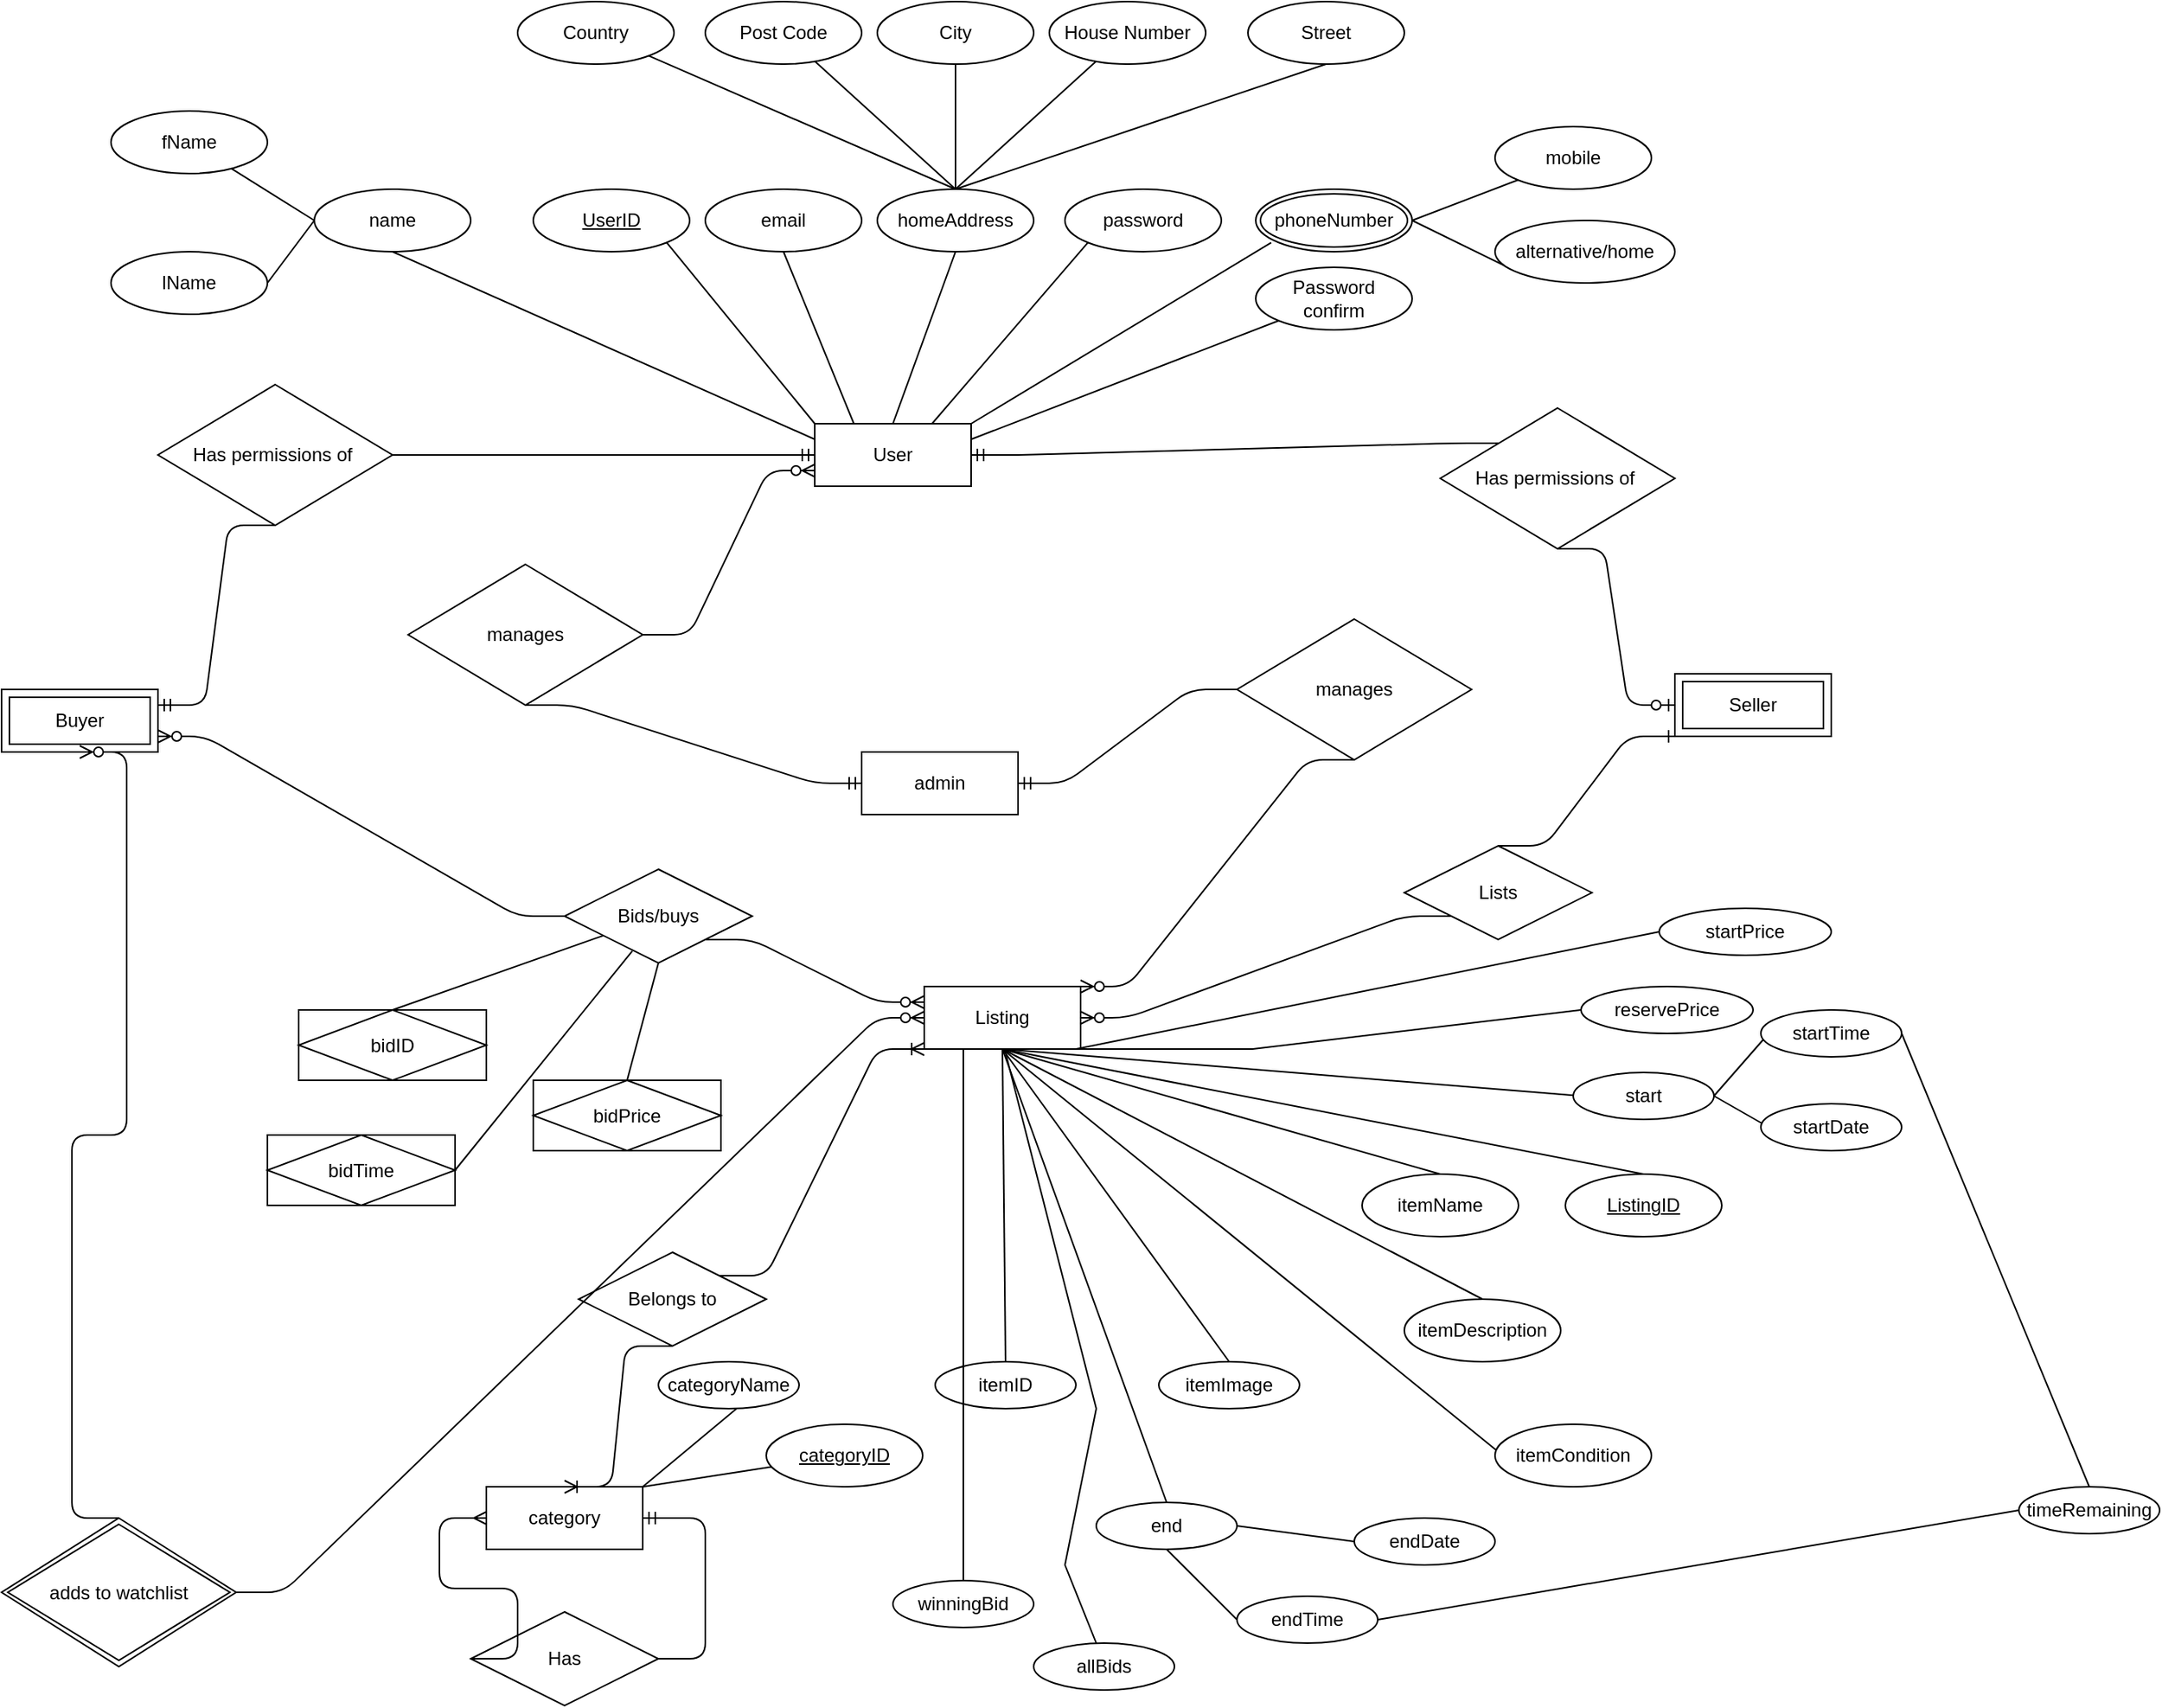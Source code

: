 <mxfile version="13.8.2" type="github">
  <diagram id="PBJe3xCFQkrLJ3TgRgL_" name="Page-1">
    <mxGraphModel dx="1885" dy="1298" grid="1" gridSize="10" guides="1" tooltips="1" connect="1" arrows="1" fold="1" page="1" pageScale="1" pageWidth="1654" pageHeight="1169" math="0" shadow="0">
      <root>
        <mxCell id="0" />
        <mxCell id="1" parent="0" />
        <mxCell id="jdo_Bs8H3Nefda1nTduL-1" value="User" style="whiteSpace=wrap;html=1;align=center;" parent="1" vertex="1">
          <mxGeometry x="750" y="300" width="100" height="40" as="geometry" />
        </mxCell>
        <mxCell id="jdo_Bs8H3Nefda1nTduL-9" value="Seller" style="shape=ext;margin=3;double=1;whiteSpace=wrap;html=1;align=center;" parent="1" vertex="1">
          <mxGeometry x="1300" y="460" width="100" height="40" as="geometry" />
        </mxCell>
        <mxCell id="jdo_Bs8H3Nefda1nTduL-10" value="Buyer" style="shape=ext;margin=3;double=1;whiteSpace=wrap;html=1;align=center;" parent="1" vertex="1">
          <mxGeometry x="230" y="470" width="100" height="40" as="geometry" />
        </mxCell>
        <mxCell id="jdo_Bs8H3Nefda1nTduL-14" value="" style="edgeStyle=entityRelationEdgeStyle;fontSize=12;html=1;endArrow=ERzeroToOne;endFill=1;rounded=1;exitX=0.5;exitY=1;exitDx=0;exitDy=0;entryX=0;entryY=0.5;entryDx=0;entryDy=0;" parent="1" source="mfhCSQvNzGBigoYCUfAT-83" target="jdo_Bs8H3Nefda1nTduL-9" edge="1">
          <mxGeometry width="100" height="100" relative="1" as="geometry">
            <mxPoint x="1215" y="400" as="sourcePoint" />
            <mxPoint x="970" y="500" as="targetPoint" />
          </mxGeometry>
        </mxCell>
        <mxCell id="jdo_Bs8H3Nefda1nTduL-17" value="" style="edgeStyle=entityRelationEdgeStyle;fontSize=12;html=1;endArrow=ERmandOne;entryX=0;entryY=0.5;entryDx=0;entryDy=0;exitX=1;exitY=0.5;exitDx=0;exitDy=0;" parent="1" source="mfhCSQvNzGBigoYCUfAT-85" target="jdo_Bs8H3Nefda1nTduL-1" edge="1">
          <mxGeometry width="100" height="100" relative="1" as="geometry">
            <mxPoint x="470.0" y="320" as="sourcePoint" />
            <mxPoint x="630" y="200" as="targetPoint" />
          </mxGeometry>
        </mxCell>
        <mxCell id="jdo_Bs8H3Nefda1nTduL-18" value="" style="edgeStyle=entityRelationEdgeStyle;fontSize=12;html=1;endArrow=ERmandOne;entryX=1;entryY=0.25;entryDx=0;entryDy=0;exitX=0.5;exitY=1;exitDx=0;exitDy=0;" parent="1" source="mfhCSQvNzGBigoYCUfAT-85" target="jdo_Bs8H3Nefda1nTduL-10" edge="1">
          <mxGeometry width="100" height="100" relative="1" as="geometry">
            <mxPoint x="410" y="350" as="sourcePoint" />
            <mxPoint x="380" y="350" as="targetPoint" />
          </mxGeometry>
        </mxCell>
        <mxCell id="jdo_Bs8H3Nefda1nTduL-20" value="Lists" style="shape=rhombus;perimeter=rhombusPerimeter;whiteSpace=wrap;html=1;align=center;" parent="1" vertex="1">
          <mxGeometry x="1127" y="570" width="120" height="60" as="geometry" />
        </mxCell>
        <mxCell id="jdo_Bs8H3Nefda1nTduL-21" value="Listing" style="whiteSpace=wrap;html=1;align=center;" parent="1" vertex="1">
          <mxGeometry x="820" y="660" width="100" height="40" as="geometry" />
        </mxCell>
        <mxCell id="jdo_Bs8H3Nefda1nTduL-22" value="" style="edgeStyle=entityRelationEdgeStyle;fontSize=12;html=1;endArrow=ERzeroToMany;endFill=1;entryX=1;entryY=0.5;entryDx=0;entryDy=0;exitX=0;exitY=1;exitDx=0;exitDy=0;" parent="1" source="jdo_Bs8H3Nefda1nTduL-20" target="jdo_Bs8H3Nefda1nTduL-21" edge="1">
          <mxGeometry width="100" height="100" relative="1" as="geometry">
            <mxPoint x="1190" y="620" as="sourcePoint" />
            <mxPoint x="1330" y="650" as="targetPoint" />
          </mxGeometry>
        </mxCell>
        <mxCell id="jdo_Bs8H3Nefda1nTduL-25" value="" style="edgeStyle=entityRelationEdgeStyle;fontSize=12;html=1;endArrow=ERmandOne;entryX=1;entryY=0.5;entryDx=0;entryDy=0;exitX=0;exitY=0;exitDx=0;exitDy=0;" parent="1" source="mfhCSQvNzGBigoYCUfAT-83" target="jdo_Bs8H3Nefda1nTduL-1" edge="1">
          <mxGeometry width="100" height="100" relative="1" as="geometry">
            <mxPoint x="1180" y="340" as="sourcePoint" />
            <mxPoint x="1030" y="120" as="targetPoint" />
          </mxGeometry>
        </mxCell>
        <mxCell id="jdo_Bs8H3Nefda1nTduL-26" value="ListingID" style="ellipse;whiteSpace=wrap;html=1;align=center;fontStyle=4;" parent="1" vertex="1">
          <mxGeometry x="1230" y="780" width="100" height="40" as="geometry" />
        </mxCell>
        <mxCell id="jdo_Bs8H3Nefda1nTduL-27" value="" style="endArrow=none;html=1;rounded=0;entryX=0.5;entryY=0;entryDx=0;entryDy=0;exitX=0.5;exitY=1;exitDx=0;exitDy=0;" parent="1" source="jdo_Bs8H3Nefda1nTduL-21" target="jdo_Bs8H3Nefda1nTduL-26" edge="1">
          <mxGeometry relative="1" as="geometry">
            <mxPoint x="1270" y="460" as="sourcePoint" />
            <mxPoint x="1430" y="460" as="targetPoint" />
          </mxGeometry>
        </mxCell>
        <mxCell id="jdo_Bs8H3Nefda1nTduL-28" value="" style="edgeStyle=entityRelationEdgeStyle;fontSize=12;html=1;endArrow=ERone;endFill=1;entryX=0;entryY=1;entryDx=0;entryDy=0;exitX=0.5;exitY=0;exitDx=0;exitDy=0;" parent="1" source="jdo_Bs8H3Nefda1nTduL-20" target="jdo_Bs8H3Nefda1nTduL-9" edge="1">
          <mxGeometry width="100" height="100" relative="1" as="geometry">
            <mxPoint x="980" y="760" as="sourcePoint" />
            <mxPoint x="1080" y="660" as="targetPoint" />
          </mxGeometry>
        </mxCell>
        <mxCell id="jdo_Bs8H3Nefda1nTduL-29" value="itemName" style="ellipse;whiteSpace=wrap;html=1;align=center;" parent="1" vertex="1">
          <mxGeometry x="1100" y="780" width="100" height="40" as="geometry" />
        </mxCell>
        <mxCell id="jdo_Bs8H3Nefda1nTduL-30" value="" style="endArrow=none;html=1;rounded=0;entryX=0.5;entryY=1;entryDx=0;entryDy=0;exitX=0.5;exitY=0;exitDx=0;exitDy=0;" parent="1" source="jdo_Bs8H3Nefda1nTduL-29" target="jdo_Bs8H3Nefda1nTduL-21" edge="1">
          <mxGeometry relative="1" as="geometry">
            <mxPoint x="850" y="770" as="sourcePoint" />
            <mxPoint x="1010" y="770" as="targetPoint" />
          </mxGeometry>
        </mxCell>
        <mxCell id="jdo_Bs8H3Nefda1nTduL-31" value="itemDescription" style="ellipse;whiteSpace=wrap;html=1;align=center;" parent="1" vertex="1">
          <mxGeometry x="1127" y="860" width="100" height="40" as="geometry" />
        </mxCell>
        <mxCell id="jdo_Bs8H3Nefda1nTduL-34" value="" style="endArrow=none;html=1;rounded=0;entryX=0.5;entryY=1;entryDx=0;entryDy=0;exitX=0.5;exitY=0;exitDx=0;exitDy=0;" parent="1" source="jdo_Bs8H3Nefda1nTduL-31" target="jdo_Bs8H3Nefda1nTduL-21" edge="1">
          <mxGeometry relative="1" as="geometry">
            <mxPoint x="1040" y="810" as="sourcePoint" />
            <mxPoint x="1030" y="750" as="targetPoint" />
          </mxGeometry>
        </mxCell>
        <mxCell id="jdo_Bs8H3Nefda1nTduL-35" value="Bids/buys" style="shape=rhombus;perimeter=rhombusPerimeter;whiteSpace=wrap;html=1;align=center;" parent="1" vertex="1">
          <mxGeometry x="590" y="585" width="120" height="60" as="geometry" />
        </mxCell>
        <mxCell id="jdo_Bs8H3Nefda1nTduL-37" value="" style="edgeStyle=entityRelationEdgeStyle;fontSize=12;html=1;endArrow=ERzeroToMany;endFill=1;entryX=0;entryY=0.25;entryDx=0;entryDy=0;exitX=1;exitY=1;exitDx=0;exitDy=0;" parent="1" source="jdo_Bs8H3Nefda1nTduL-35" target="jdo_Bs8H3Nefda1nTduL-21" edge="1">
          <mxGeometry width="100" height="100" relative="1" as="geometry">
            <mxPoint x="680" y="810" as="sourcePoint" />
            <mxPoint x="780" y="710" as="targetPoint" />
          </mxGeometry>
        </mxCell>
        <mxCell id="jdo_Bs8H3Nefda1nTduL-38" value="" style="edgeStyle=entityRelationEdgeStyle;fontSize=12;html=1;endArrow=ERzeroToMany;endFill=1;exitX=0;exitY=0.5;exitDx=0;exitDy=0;entryX=1;entryY=0.75;entryDx=0;entryDy=0;" parent="1" source="jdo_Bs8H3Nefda1nTduL-35" target="jdo_Bs8H3Nefda1nTduL-10" edge="1">
          <mxGeometry width="100" height="100" relative="1" as="geometry">
            <mxPoint x="690" y="640" as="sourcePoint" />
            <mxPoint x="510" y="510" as="targetPoint" />
          </mxGeometry>
        </mxCell>
        <mxCell id="jdo_Bs8H3Nefda1nTduL-40" value="" style="endArrow=none;html=1;rounded=0;entryX=0.5;entryY=0;entryDx=0;entryDy=0;exitX=0.5;exitY=1;exitDx=0;exitDy=0;" parent="1" source="jdo_Bs8H3Nefda1nTduL-35" target="mfhCSQvNzGBigoYCUfAT-106" edge="1">
          <mxGeometry relative="1" as="geometry">
            <mxPoint x="670" y="600" as="sourcePoint" />
            <mxPoint x="630.0" y="720" as="targetPoint" />
          </mxGeometry>
        </mxCell>
        <mxCell id="jdo_Bs8H3Nefda1nTduL-42" value="" style="endArrow=none;html=1;rounded=0;exitX=0.5;exitY=0;exitDx=0;exitDy=0;" parent="1" source="mfhCSQvNzGBigoYCUfAT-104" target="jdo_Bs8H3Nefda1nTduL-35" edge="1">
          <mxGeometry relative="1" as="geometry">
            <mxPoint x="490.0" y="675" as="sourcePoint" />
            <mxPoint x="910" y="610" as="targetPoint" />
          </mxGeometry>
        </mxCell>
        <mxCell id="jdo_Bs8H3Nefda1nTduL-43" value="end" style="ellipse;whiteSpace=wrap;html=1;align=center;" parent="1" vertex="1">
          <mxGeometry x="930" y="990" width="90" height="30" as="geometry" />
        </mxCell>
        <mxCell id="jdo_Bs8H3Nefda1nTduL-44" value="" style="endArrow=none;html=1;rounded=0;entryX=0.5;entryY=1;entryDx=0;entryDy=0;exitX=0.5;exitY=0;exitDx=0;exitDy=0;" parent="1" source="jdo_Bs8H3Nefda1nTduL-43" target="jdo_Bs8H3Nefda1nTduL-21" edge="1">
          <mxGeometry relative="1" as="geometry">
            <mxPoint x="955.355" y="815.858" as="sourcePoint" />
            <mxPoint x="880" y="710" as="targetPoint" />
          </mxGeometry>
        </mxCell>
        <mxCell id="jdo_Bs8H3Nefda1nTduL-45" value="Belongs to" style="shape=rhombus;perimeter=rhombusPerimeter;whiteSpace=wrap;html=1;align=center;" parent="1" vertex="1">
          <mxGeometry x="599" y="830" width="120" height="60" as="geometry" />
        </mxCell>
        <mxCell id="jdo_Bs8H3Nefda1nTduL-46" value="category" style="whiteSpace=wrap;html=1;align=center;" parent="1" vertex="1">
          <mxGeometry x="540" y="980" width="100" height="40" as="geometry" />
        </mxCell>
        <mxCell id="jdo_Bs8H3Nefda1nTduL-50" value="" style="edgeStyle=entityRelationEdgeStyle;fontSize=12;html=1;endArrow=ERoneToMany;exitX=0.5;exitY=1;exitDx=0;exitDy=0;entryX=0.5;entryY=0;entryDx=0;entryDy=0;" parent="1" source="jdo_Bs8H3Nefda1nTduL-45" target="jdo_Bs8H3Nefda1nTduL-46" edge="1">
          <mxGeometry width="100" height="100" relative="1" as="geometry">
            <mxPoint x="767" y="870" as="sourcePoint" />
            <mxPoint x="940" y="690" as="targetPoint" />
          </mxGeometry>
        </mxCell>
        <mxCell id="mfhCSQvNzGBigoYCUfAT-18" style="edgeStyle=none;rounded=0;orthogonalLoop=1;jettySize=auto;html=1;exitX=1;exitY=1;exitDx=0;exitDy=0;entryX=0;entryY=0;entryDx=0;entryDy=0;endArrow=none;endFill=0;" parent="1" source="mfhCSQvNzGBigoYCUfAT-3" target="jdo_Bs8H3Nefda1nTduL-1" edge="1">
          <mxGeometry relative="1" as="geometry" />
        </mxCell>
        <mxCell id="mfhCSQvNzGBigoYCUfAT-3" value="&lt;u&gt;UserID&lt;/u&gt;" style="ellipse;whiteSpace=wrap;html=1;align=center;" parent="1" vertex="1">
          <mxGeometry x="570" y="150" width="100" height="40" as="geometry" />
        </mxCell>
        <mxCell id="mfhCSQvNzGBigoYCUfAT-17" style="edgeStyle=none;rounded=0;orthogonalLoop=1;jettySize=auto;html=1;exitX=0.5;exitY=1;exitDx=0;exitDy=0;entryX=0.25;entryY=0;entryDx=0;entryDy=0;endArrow=none;endFill=0;" parent="1" source="mfhCSQvNzGBigoYCUfAT-7" target="jdo_Bs8H3Nefda1nTduL-1" edge="1">
          <mxGeometry relative="1" as="geometry" />
        </mxCell>
        <mxCell id="mfhCSQvNzGBigoYCUfAT-7" value="email" style="ellipse;whiteSpace=wrap;html=1;align=center;" parent="1" vertex="1">
          <mxGeometry x="680" y="150" width="100" height="40" as="geometry" />
        </mxCell>
        <mxCell id="mfhCSQvNzGBigoYCUfAT-16" style="edgeStyle=none;rounded=0;orthogonalLoop=1;jettySize=auto;html=1;exitX=0.5;exitY=1;exitDx=0;exitDy=0;entryX=0.5;entryY=0;entryDx=0;entryDy=0;endArrow=none;endFill=0;" parent="1" target="jdo_Bs8H3Nefda1nTduL-1" edge="1">
          <mxGeometry relative="1" as="geometry">
            <mxPoint x="840.0" y="190" as="sourcePoint" />
          </mxGeometry>
        </mxCell>
        <mxCell id="mfhCSQvNzGBigoYCUfAT-19" style="edgeStyle=none;rounded=0;orthogonalLoop=1;jettySize=auto;html=1;exitX=0;exitY=1;exitDx=0;exitDy=0;entryX=0.75;entryY=0;entryDx=0;entryDy=0;endArrow=none;endFill=0;" parent="1" source="mfhCSQvNzGBigoYCUfAT-13" target="jdo_Bs8H3Nefda1nTduL-1" edge="1">
          <mxGeometry relative="1" as="geometry" />
        </mxCell>
        <mxCell id="mfhCSQvNzGBigoYCUfAT-13" value="password" style="ellipse;whiteSpace=wrap;html=1;align=center;" parent="1" vertex="1">
          <mxGeometry x="910" y="150" width="100" height="40" as="geometry" />
        </mxCell>
        <mxCell id="mfhCSQvNzGBigoYCUfAT-20" style="edgeStyle=none;rounded=0;orthogonalLoop=1;jettySize=auto;html=1;exitX=0;exitY=1;exitDx=0;exitDy=0;entryX=1;entryY=0;entryDx=0;entryDy=0;endArrow=none;endFill=0;" parent="1" target="jdo_Bs8H3Nefda1nTduL-1" edge="1">
          <mxGeometry relative="1" as="geometry">
            <mxPoint x="835" y="310" as="targetPoint" />
            <mxPoint x="1041.854" y="184.226" as="sourcePoint" />
          </mxGeometry>
        </mxCell>
        <mxCell id="mfhCSQvNzGBigoYCUfAT-23" style="edgeStyle=none;rounded=0;orthogonalLoop=1;jettySize=auto;html=1;exitX=0;exitY=1;exitDx=0;exitDy=0;entryX=1;entryY=0.25;entryDx=0;entryDy=0;endArrow=none;endFill=0;" parent="1" source="mfhCSQvNzGBigoYCUfAT-24" target="jdo_Bs8H3Nefda1nTduL-1" edge="1">
          <mxGeometry relative="1" as="geometry">
            <mxPoint x="827.0" y="340" as="targetPoint" />
          </mxGeometry>
        </mxCell>
        <mxCell id="mfhCSQvNzGBigoYCUfAT-24" value="Password&lt;br&gt;confirm" style="ellipse;whiteSpace=wrap;html=1;align=center;" parent="1" vertex="1">
          <mxGeometry x="1032" y="200" width="100" height="40" as="geometry" />
        </mxCell>
        <mxCell id="mfhCSQvNzGBigoYCUfAT-27" value="itemImage" style="ellipse;whiteSpace=wrap;html=1;align=center;" parent="1" vertex="1">
          <mxGeometry x="970" y="900" width="90" height="30" as="geometry" />
        </mxCell>
        <mxCell id="mfhCSQvNzGBigoYCUfAT-28" value="" style="endArrow=none;html=1;rounded=0;exitX=0.5;exitY=0;exitDx=0;exitDy=0;" parent="1" source="mfhCSQvNzGBigoYCUfAT-27" edge="1">
          <mxGeometry relative="1" as="geometry">
            <mxPoint x="1055.355" y="925.858" as="sourcePoint" />
            <mxPoint x="870" y="700" as="targetPoint" />
          </mxGeometry>
        </mxCell>
        <mxCell id="mfhCSQvNzGBigoYCUfAT-29" value="reservePrice" style="ellipse;whiteSpace=wrap;html=1;align=center;" parent="1" vertex="1">
          <mxGeometry x="1240" y="660" width="110" height="30" as="geometry" />
        </mxCell>
        <mxCell id="mfhCSQvNzGBigoYCUfAT-30" value="" style="endArrow=none;html=1;rounded=0;entryX=1;entryY=1;entryDx=0;entryDy=0;exitX=0;exitY=0.5;exitDx=0;exitDy=0;" parent="1" source="mfhCSQvNzGBigoYCUfAT-29" edge="1">
          <mxGeometry relative="1" as="geometry">
            <mxPoint x="1005.355" y="925.858" as="sourcePoint" />
            <mxPoint x="870.0" y="700" as="targetPoint" />
            <Array as="points">
              <mxPoint x="1030" y="700" />
            </Array>
          </mxGeometry>
        </mxCell>
        <mxCell id="mfhCSQvNzGBigoYCUfAT-34" value="itemID" style="ellipse;whiteSpace=wrap;html=1;align=center;" parent="1" vertex="1">
          <mxGeometry x="827" y="900" width="90" height="30" as="geometry" />
        </mxCell>
        <mxCell id="mfhCSQvNzGBigoYCUfAT-35" value="" style="endArrow=none;html=1;rounded=0;exitX=0.5;exitY=0;exitDx=0;exitDy=0;" parent="1" source="mfhCSQvNzGBigoYCUfAT-34" edge="1">
          <mxGeometry relative="1" as="geometry">
            <mxPoint x="965.355" y="825.858" as="sourcePoint" />
            <mxPoint x="870" y="700" as="targetPoint" />
          </mxGeometry>
        </mxCell>
        <mxCell id="mfhCSQvNzGBigoYCUfAT-41" value="" style="endArrow=none;html=1;rounded=0;" parent="1" edge="1">
          <mxGeometry relative="1" as="geometry">
            <mxPoint x="1240" y="730" as="sourcePoint" />
            <mxPoint x="870" y="700" as="targetPoint" />
          </mxGeometry>
        </mxCell>
        <mxCell id="mfhCSQvNzGBigoYCUfAT-42" value="start" style="ellipse;whiteSpace=wrap;html=1;align=center;" parent="1" vertex="1">
          <mxGeometry x="1235" y="715" width="90" height="30" as="geometry" />
        </mxCell>
        <mxCell id="mfhCSQvNzGBigoYCUfAT-44" value="" style="endArrow=none;html=1;rounded=0;entryX=1;entryY=0.5;entryDx=0;entryDy=0;exitX=0.361;exitY=0.871;exitDx=0;exitDy=0;exitPerimeter=0;" parent="1" source="jdo_Bs8H3Nefda1nTduL-35" target="mfhCSQvNzGBigoYCUfAT-105" edge="1">
          <mxGeometry relative="1" as="geometry">
            <mxPoint x="639.474" y="634.737" as="sourcePoint" />
            <mxPoint x="510.0" y="800" as="targetPoint" />
          </mxGeometry>
        </mxCell>
        <mxCell id="mfhCSQvNzGBigoYCUfAT-49" value="" style="edgeStyle=none;rounded=0;orthogonalLoop=1;jettySize=auto;html=1;endArrow=none;endFill=0;" parent="1" target="mfhCSQvNzGBigoYCUfAT-48" edge="1">
          <mxGeometry relative="1" as="geometry">
            <mxPoint x="840.0" y="150" as="sourcePoint" />
          </mxGeometry>
        </mxCell>
        <mxCell id="mfhCSQvNzGBigoYCUfAT-48" value="City" style="ellipse;whiteSpace=wrap;html=1;align=center;" parent="1" vertex="1">
          <mxGeometry x="790" y="30" width="100" height="40" as="geometry" />
        </mxCell>
        <mxCell id="mfhCSQvNzGBigoYCUfAT-50" value="" style="edgeStyle=none;rounded=0;orthogonalLoop=1;jettySize=auto;html=1;exitX=0.5;exitY=0;exitDx=0;exitDy=0;endArrow=none;endFill=0;" parent="1" target="mfhCSQvNzGBigoYCUfAT-51" edge="1">
          <mxGeometry relative="1" as="geometry">
            <mxPoint x="840.0" y="150" as="sourcePoint" />
          </mxGeometry>
        </mxCell>
        <mxCell id="mfhCSQvNzGBigoYCUfAT-51" value="House Number" style="ellipse;whiteSpace=wrap;html=1;align=center;" parent="1" vertex="1">
          <mxGeometry x="900" y="30" width="100" height="40" as="geometry" />
        </mxCell>
        <mxCell id="mfhCSQvNzGBigoYCUfAT-52" value="" style="edgeStyle=none;rounded=0;orthogonalLoop=1;jettySize=auto;html=1;exitX=0.5;exitY=0;exitDx=0;exitDy=0;endArrow=none;endFill=0;" parent="1" target="mfhCSQvNzGBigoYCUfAT-53" edge="1">
          <mxGeometry relative="1" as="geometry">
            <mxPoint x="840.0" y="150" as="sourcePoint" />
          </mxGeometry>
        </mxCell>
        <mxCell id="mfhCSQvNzGBigoYCUfAT-53" value="Post Code" style="ellipse;whiteSpace=wrap;html=1;align=center;" parent="1" vertex="1">
          <mxGeometry x="680" y="30" width="100" height="40" as="geometry" />
        </mxCell>
        <mxCell id="mfhCSQvNzGBigoYCUfAT-55" value="" style="edgeStyle=none;rounded=0;orthogonalLoop=1;jettySize=auto;html=1;exitX=0.5;exitY=0;exitDx=0;exitDy=0;endArrow=none;endFill=0;" parent="1" target="mfhCSQvNzGBigoYCUfAT-56" edge="1">
          <mxGeometry relative="1" as="geometry">
            <mxPoint x="840.0" y="150" as="sourcePoint" />
          </mxGeometry>
        </mxCell>
        <mxCell id="mfhCSQvNzGBigoYCUfAT-56" value="Country" style="ellipse;whiteSpace=wrap;html=1;align=center;" parent="1" vertex="1">
          <mxGeometry x="560" y="30" width="100" height="40" as="geometry" />
        </mxCell>
        <mxCell id="mfhCSQvNzGBigoYCUfAT-57" value="phoneNumber" style="ellipse;shape=doubleEllipse;margin=3;whiteSpace=wrap;html=1;align=center;" parent="1" vertex="1">
          <mxGeometry x="1032" y="150" width="100" height="40" as="geometry" />
        </mxCell>
        <mxCell id="mfhCSQvNzGBigoYCUfAT-58" style="edgeStyle=none;rounded=0;orthogonalLoop=1;jettySize=auto;html=1;exitX=0.5;exitY=1;exitDx=0;exitDy=0;entryX=0;entryY=0.25;entryDx=0;entryDy=0;endArrow=none;endFill=0;" parent="1" target="jdo_Bs8H3Nefda1nTduL-1" edge="1">
          <mxGeometry relative="1" as="geometry">
            <mxPoint x="545.0" y="300" as="targetPoint" />
            <mxPoint x="480" y="190" as="sourcePoint" />
          </mxGeometry>
        </mxCell>
        <mxCell id="mfhCSQvNzGBigoYCUfAT-60" value="Street" style="ellipse;whiteSpace=wrap;html=1;align=center;" parent="1" vertex="1">
          <mxGeometry x="1027" y="30" width="100" height="40" as="geometry" />
        </mxCell>
        <mxCell id="mfhCSQvNzGBigoYCUfAT-61" value="" style="edgeStyle=none;rounded=0;orthogonalLoop=1;jettySize=auto;html=1;exitX=0.5;exitY=0;exitDx=0;exitDy=0;endArrow=none;endFill=0;entryX=0.5;entryY=1;entryDx=0;entryDy=0;" parent="1" target="mfhCSQvNzGBigoYCUfAT-60" edge="1">
          <mxGeometry relative="1" as="geometry">
            <mxPoint x="840.0" y="150" as="sourcePoint" />
            <mxPoint x="939.953" y="78.322" as="targetPoint" />
          </mxGeometry>
        </mxCell>
        <mxCell id="mfhCSQvNzGBigoYCUfAT-67" value="" style="edgeStyle=none;rounded=0;orthogonalLoop=1;jettySize=auto;html=1;endArrow=none;endFill=0;exitX=0;exitY=0.5;exitDx=0;exitDy=0;" parent="1" target="mfhCSQvNzGBigoYCUfAT-68" edge="1">
          <mxGeometry relative="1" as="geometry">
            <mxPoint x="430" y="170" as="sourcePoint" />
          </mxGeometry>
        </mxCell>
        <mxCell id="mfhCSQvNzGBigoYCUfAT-68" value="fName" style="ellipse;whiteSpace=wrap;html=1;align=center;" parent="1" vertex="1">
          <mxGeometry x="300" y="100" width="100" height="40" as="geometry" />
        </mxCell>
        <mxCell id="mfhCSQvNzGBigoYCUfAT-69" value="lName" style="ellipse;whiteSpace=wrap;html=1;align=center;" parent="1" vertex="1">
          <mxGeometry x="300" y="190" width="100" height="40" as="geometry" />
        </mxCell>
        <mxCell id="mfhCSQvNzGBigoYCUfAT-70" value="" style="edgeStyle=none;rounded=0;orthogonalLoop=1;jettySize=auto;html=1;endArrow=none;endFill=0;exitX=0;exitY=0.5;exitDx=0;exitDy=0;entryX=1;entryY=0.5;entryDx=0;entryDy=0;" parent="1" target="mfhCSQvNzGBigoYCUfAT-69" edge="1">
          <mxGeometry relative="1" as="geometry">
            <mxPoint x="430" y="170" as="sourcePoint" />
            <mxPoint x="386.896" y="146.86" as="targetPoint" />
          </mxGeometry>
        </mxCell>
        <mxCell id="mfhCSQvNzGBigoYCUfAT-71" style="edgeStyle=none;rounded=0;orthogonalLoop=1;jettySize=auto;html=1;exitX=0;exitY=1;exitDx=0;exitDy=0;entryX=1;entryY=0.5;entryDx=0;entryDy=0;endArrow=none;endFill=0;" parent="1" source="mfhCSQvNzGBigoYCUfAT-72" target="mfhCSQvNzGBigoYCUfAT-57" edge="1">
          <mxGeometry relative="1" as="geometry">
            <mxPoint x="1100.0" y="260" as="targetPoint" />
          </mxGeometry>
        </mxCell>
        <mxCell id="mfhCSQvNzGBigoYCUfAT-72" value="mobile" style="ellipse;whiteSpace=wrap;html=1;align=center;" parent="1" vertex="1">
          <mxGeometry x="1185" y="110" width="100" height="40" as="geometry" />
        </mxCell>
        <mxCell id="mfhCSQvNzGBigoYCUfAT-73" style="edgeStyle=none;rounded=0;orthogonalLoop=1;jettySize=auto;html=1;exitX=0;exitY=1;exitDx=0;exitDy=0;entryX=1;entryY=0.5;entryDx=0;entryDy=0;endArrow=none;endFill=0;" parent="1" source="mfhCSQvNzGBigoYCUfAT-74" target="mfhCSQvNzGBigoYCUfAT-57" edge="1">
          <mxGeometry relative="1" as="geometry">
            <mxPoint x="1132" y="230" as="targetPoint" />
          </mxGeometry>
        </mxCell>
        <mxCell id="mfhCSQvNzGBigoYCUfAT-74" value="alternative/home" style="ellipse;whiteSpace=wrap;html=1;align=center;" parent="1" vertex="1">
          <mxGeometry x="1185" y="170" width="115" height="40" as="geometry" />
        </mxCell>
        <mxCell id="mfhCSQvNzGBigoYCUfAT-79" value="" style="edgeStyle=entityRelationEdgeStyle;fontSize=12;html=1;endArrow=ERmandOne;exitX=0.5;exitY=1;exitDx=0;exitDy=0;entryX=0;entryY=0.5;entryDx=0;entryDy=0;" parent="1" source="mfhCSQvNzGBigoYCUfAT-81" target="mfhCSQvNzGBigoYCUfAT-109" edge="1">
          <mxGeometry width="100" height="100" relative="1" as="geometry">
            <mxPoint x="710" y="520" as="sourcePoint" />
            <mxPoint x="770" y="530" as="targetPoint" />
          </mxGeometry>
        </mxCell>
        <mxCell id="mfhCSQvNzGBigoYCUfAT-81" value="manages" style="shape=rhombus;perimeter=rhombusPerimeter;whiteSpace=wrap;html=1;align=center;" parent="1" vertex="1">
          <mxGeometry x="490" y="390" width="150" height="90" as="geometry" />
        </mxCell>
        <mxCell id="mfhCSQvNzGBigoYCUfAT-83" value="Has permissions of&amp;nbsp;" style="shape=rhombus;perimeter=rhombusPerimeter;whiteSpace=wrap;html=1;align=center;" parent="1" vertex="1">
          <mxGeometry x="1150" y="290" width="150" height="90" as="geometry" />
        </mxCell>
        <mxCell id="mfhCSQvNzGBigoYCUfAT-85" value="Has permissions of&amp;nbsp;" style="shape=rhombus;perimeter=rhombusPerimeter;whiteSpace=wrap;html=1;align=center;" parent="1" vertex="1">
          <mxGeometry x="330" y="275" width="150" height="90" as="geometry" />
        </mxCell>
        <mxCell id="mfhCSQvNzGBigoYCUfAT-90" value="manages" style="shape=rhombus;perimeter=rhombusPerimeter;whiteSpace=wrap;html=1;align=center;" parent="1" vertex="1">
          <mxGeometry x="1020" y="425" width="150" height="90" as="geometry" />
        </mxCell>
        <mxCell id="mfhCSQvNzGBigoYCUfAT-92" value="winningBid" style="ellipse;whiteSpace=wrap;html=1;align=center;" parent="1" vertex="1">
          <mxGeometry x="800" y="1040" width="90" height="30" as="geometry" />
        </mxCell>
        <mxCell id="mfhCSQvNzGBigoYCUfAT-93" value="" style="endArrow=none;html=1;rounded=0;exitX=0.5;exitY=0;exitDx=0;exitDy=0;entryX=0.25;entryY=1;entryDx=0;entryDy=0;" parent="1" source="mfhCSQvNzGBigoYCUfAT-92" target="jdo_Bs8H3Nefda1nTduL-21" edge="1">
          <mxGeometry relative="1" as="geometry">
            <mxPoint x="975.355" y="835.858" as="sourcePoint" />
            <mxPoint x="880.0" y="710" as="targetPoint" />
          </mxGeometry>
        </mxCell>
        <mxCell id="mfhCSQvNzGBigoYCUfAT-94" value="homeAddress" style="ellipse;whiteSpace=wrap;html=1;align=center;" parent="1" vertex="1">
          <mxGeometry x="790" y="150" width="100" height="40" as="geometry" />
        </mxCell>
        <mxCell id="mfhCSQvNzGBigoYCUfAT-95" value="" style="endArrow=none;html=1;rounded=0;entryX=1;entryY=0.5;entryDx=0;entryDy=0;" parent="1" target="mfhCSQvNzGBigoYCUfAT-42" edge="1">
          <mxGeometry relative="1" as="geometry">
            <mxPoint x="1360" y="690" as="sourcePoint" />
            <mxPoint x="990.0" y="660" as="targetPoint" />
          </mxGeometry>
        </mxCell>
        <mxCell id="mfhCSQvNzGBigoYCUfAT-96" value="startTime" style="ellipse;whiteSpace=wrap;html=1;align=center;" parent="1" vertex="1">
          <mxGeometry x="1355" y="675" width="90" height="30" as="geometry" />
        </mxCell>
        <mxCell id="mfhCSQvNzGBigoYCUfAT-97" value="" style="endArrow=none;html=1;rounded=0;entryX=1;entryY=0.5;entryDx=0;entryDy=0;" parent="1" target="mfhCSQvNzGBigoYCUfAT-42" edge="1">
          <mxGeometry relative="1" as="geometry">
            <mxPoint x="1360" y="750" as="sourcePoint" />
            <mxPoint x="1325.0" y="790" as="targetPoint" />
          </mxGeometry>
        </mxCell>
        <mxCell id="mfhCSQvNzGBigoYCUfAT-98" value="startDate" style="ellipse;whiteSpace=wrap;html=1;align=center;" parent="1" vertex="1">
          <mxGeometry x="1355" y="735" width="90" height="30" as="geometry" />
        </mxCell>
        <mxCell id="mfhCSQvNzGBigoYCUfAT-99" value="" style="endArrow=none;html=1;rounded=0;entryX=0.5;entryY=1;entryDx=0;entryDy=0;exitX=0;exitY=0.5;exitDx=0;exitDy=0;" parent="1" source="mfhCSQvNzGBigoYCUfAT-100" target="jdo_Bs8H3Nefda1nTduL-43" edge="1">
          <mxGeometry relative="1" as="geometry">
            <mxPoint x="1015" y="1070" as="sourcePoint" />
            <mxPoint x="980.0" y="1082.5" as="targetPoint" />
          </mxGeometry>
        </mxCell>
        <mxCell id="mfhCSQvNzGBigoYCUfAT-100" value="endTime" style="ellipse;whiteSpace=wrap;html=1;align=center;" parent="1" vertex="1">
          <mxGeometry x="1020" y="1050" width="90" height="30" as="geometry" />
        </mxCell>
        <mxCell id="mfhCSQvNzGBigoYCUfAT-101" value="" style="endArrow=none;html=1;rounded=0;entryX=1;entryY=0.5;entryDx=0;entryDy=0;exitX=0;exitY=0.5;exitDx=0;exitDy=0;" parent="1" source="mfhCSQvNzGBigoYCUfAT-102" target="jdo_Bs8H3Nefda1nTduL-43" edge="1">
          <mxGeometry relative="1" as="geometry">
            <mxPoint x="1090" y="1020" as="sourcePoint" />
            <mxPoint x="1050" y="970" as="targetPoint" />
          </mxGeometry>
        </mxCell>
        <mxCell id="mfhCSQvNzGBigoYCUfAT-102" value="endDate" style="ellipse;whiteSpace=wrap;html=1;align=center;" parent="1" vertex="1">
          <mxGeometry x="1095" y="1000" width="90" height="30" as="geometry" />
        </mxCell>
        <mxCell id="mfhCSQvNzGBigoYCUfAT-104" value="bidID" style="shape=associativeEntity;whiteSpace=wrap;html=1;align=center;" parent="1" vertex="1">
          <mxGeometry x="420" y="675" width="120" height="45" as="geometry" />
        </mxCell>
        <mxCell id="mfhCSQvNzGBigoYCUfAT-105" value="bidTime" style="shape=associativeEntity;whiteSpace=wrap;html=1;align=center;" parent="1" vertex="1">
          <mxGeometry x="400" y="755" width="120" height="45" as="geometry" />
        </mxCell>
        <mxCell id="mfhCSQvNzGBigoYCUfAT-106" value="bidPrice" style="shape=associativeEntity;whiteSpace=wrap;html=1;align=center;" parent="1" vertex="1">
          <mxGeometry x="570" y="720" width="120" height="45" as="geometry" />
        </mxCell>
        <mxCell id="mfhCSQvNzGBigoYCUfAT-107" value="" style="endArrow=none;html=1;rounded=0;" parent="1" edge="1">
          <mxGeometry relative="1" as="geometry">
            <mxPoint x="1190" y="960" as="sourcePoint" />
            <mxPoint x="870" y="700" as="targetPoint" />
          </mxGeometry>
        </mxCell>
        <mxCell id="mfhCSQvNzGBigoYCUfAT-108" value="itemCondition" style="ellipse;whiteSpace=wrap;html=1;align=center;" parent="1" vertex="1">
          <mxGeometry x="1185" y="940" width="100" height="40" as="geometry" />
        </mxCell>
        <mxCell id="mfhCSQvNzGBigoYCUfAT-109" value="admin" style="whiteSpace=wrap;html=1;align=center;" parent="1" vertex="1">
          <mxGeometry x="780" y="510" width="100" height="40" as="geometry" />
        </mxCell>
        <mxCell id="mfhCSQvNzGBigoYCUfAT-111" value="" style="edgeStyle=entityRelationEdgeStyle;fontSize=12;html=1;endArrow=ERzeroToMany;endFill=1;entryX=1;entryY=0;entryDx=0;entryDy=0;exitX=0.5;exitY=1;exitDx=0;exitDy=0;" parent="1" source="mfhCSQvNzGBigoYCUfAT-90" target="jdo_Bs8H3Nefda1nTduL-21" edge="1">
          <mxGeometry width="100" height="100" relative="1" as="geometry">
            <mxPoint x="950" y="590" as="sourcePoint" />
            <mxPoint x="1050" y="490" as="targetPoint" />
          </mxGeometry>
        </mxCell>
        <mxCell id="mfhCSQvNzGBigoYCUfAT-112" value="" style="edgeStyle=entityRelationEdgeStyle;fontSize=12;html=1;endArrow=ERmandOne;entryX=1;entryY=0.5;entryDx=0;entryDy=0;exitX=0;exitY=0.5;exitDx=0;exitDy=0;" parent="1" source="mfhCSQvNzGBigoYCUfAT-90" target="mfhCSQvNzGBigoYCUfAT-109" edge="1">
          <mxGeometry width="100" height="100" relative="1" as="geometry">
            <mxPoint x="890" y="500" as="sourcePoint" />
            <mxPoint x="990" y="400" as="targetPoint" />
          </mxGeometry>
        </mxCell>
        <mxCell id="mfhCSQvNzGBigoYCUfAT-113" value="" style="edgeStyle=entityRelationEdgeStyle;fontSize=12;html=1;endArrow=ERzeroToMany;endFill=1;entryX=0;entryY=0.75;entryDx=0;entryDy=0;exitX=1;exitY=0.5;exitDx=0;exitDy=0;" parent="1" source="mfhCSQvNzGBigoYCUfAT-81" target="jdo_Bs8H3Nefda1nTduL-1" edge="1">
          <mxGeometry width="100" height="100" relative="1" as="geometry">
            <mxPoint x="670" y="580" as="sourcePoint" />
            <mxPoint x="770" y="480" as="targetPoint" />
          </mxGeometry>
        </mxCell>
        <mxCell id="mfhCSQvNzGBigoYCUfAT-126" value="startPrice" style="ellipse;whiteSpace=wrap;html=1;align=center;" parent="1" vertex="1">
          <mxGeometry x="1290" y="610" width="110" height="30" as="geometry" />
        </mxCell>
        <mxCell id="mfhCSQvNzGBigoYCUfAT-127" value="" style="endArrow=none;html=1;rounded=0;exitX=0;exitY=0.5;exitDx=0;exitDy=0;" parent="1" source="mfhCSQvNzGBigoYCUfAT-126" edge="1">
          <mxGeometry relative="1" as="geometry">
            <mxPoint x="1287" y="720" as="sourcePoint" />
            <mxPoint x="917" y="700" as="targetPoint" />
          </mxGeometry>
        </mxCell>
        <mxCell id="mfhCSQvNzGBigoYCUfAT-128" value="" style="edgeStyle=entityRelationEdgeStyle;fontSize=12;html=1;endArrow=ERoneToMany;entryX=0;entryY=1;entryDx=0;entryDy=0;exitX=1;exitY=0;exitDx=0;exitDy=0;" parent="1" source="jdo_Bs8H3Nefda1nTduL-45" target="jdo_Bs8H3Nefda1nTduL-21" edge="1">
          <mxGeometry width="100" height="100" relative="1" as="geometry">
            <mxPoint x="590" y="850" as="sourcePoint" />
            <mxPoint x="770" y="745" as="targetPoint" />
          </mxGeometry>
        </mxCell>
        <mxCell id="mfhCSQvNzGBigoYCUfAT-129" value="Has" style="shape=rhombus;perimeter=rhombusPerimeter;whiteSpace=wrap;html=1;align=center;" parent="1" vertex="1">
          <mxGeometry x="530" y="1060" width="120" height="60" as="geometry" />
        </mxCell>
        <mxCell id="mfhCSQvNzGBigoYCUfAT-132" value="" style="endArrow=none;html=1;rounded=0;entryX=0.5;entryY=1;entryDx=0;entryDy=0;" parent="1" edge="1">
          <mxGeometry relative="1" as="geometry">
            <mxPoint x="640" y="980" as="sourcePoint" />
            <mxPoint x="700" y="930.0" as="targetPoint" />
          </mxGeometry>
        </mxCell>
        <mxCell id="mfhCSQvNzGBigoYCUfAT-136" value="" style="endArrow=none;html=1;rounded=0;entryX=1;entryY=0.5;entryDx=0;entryDy=0;exitX=0;exitY=0.5;exitDx=0;exitDy=0;" parent="1" source="mfhCSQvNzGBigoYCUfAT-137" target="mfhCSQvNzGBigoYCUfAT-100" edge="1">
          <mxGeometry relative="1" as="geometry">
            <mxPoint x="1240" y="1100" as="sourcePoint" />
            <mxPoint x="1200.0" y="1050" as="targetPoint" />
          </mxGeometry>
        </mxCell>
        <mxCell id="mfhCSQvNzGBigoYCUfAT-137" value="timeRemaining" style="ellipse;whiteSpace=wrap;html=1;align=center;" parent="1" vertex="1">
          <mxGeometry x="1520" y="980" width="90" height="30" as="geometry" />
        </mxCell>
        <mxCell id="mfhCSQvNzGBigoYCUfAT-138" value="" style="endArrow=none;html=1;rounded=0;entryX=1;entryY=0.5;entryDx=0;entryDy=0;exitX=0.5;exitY=0;exitDx=0;exitDy=0;" parent="1" source="mfhCSQvNzGBigoYCUfAT-137" target="mfhCSQvNzGBigoYCUfAT-96" edge="1">
          <mxGeometry relative="1" as="geometry">
            <mxPoint x="1570" y="958" as="sourcePoint" />
            <mxPoint x="1160.0" y="1028" as="targetPoint" />
          </mxGeometry>
        </mxCell>
        <mxCell id="mfhCSQvNzGBigoYCUfAT-139" value="" style="endArrow=none;html=1;rounded=0;entryX=0.25;entryY=1;entryDx=0;entryDy=0;" parent="1" edge="1">
          <mxGeometry relative="1" as="geometry">
            <mxPoint x="930" y="1080" as="sourcePoint" />
            <mxPoint x="871.41" y="700" as="targetPoint" />
            <Array as="points">
              <mxPoint x="910" y="1030" />
              <mxPoint x="930" y="930" />
            </Array>
          </mxGeometry>
        </mxCell>
        <mxCell id="mfhCSQvNzGBigoYCUfAT-140" value="allBids" style="ellipse;whiteSpace=wrap;html=1;align=center;" parent="1" vertex="1">
          <mxGeometry x="890" y="1080" width="90" height="30" as="geometry" />
        </mxCell>
        <mxCell id="jAN6Pm0lT5QuEJ-GA6cV-1" value="name" style="ellipse;whiteSpace=wrap;html=1;align=center;" parent="1" vertex="1">
          <mxGeometry x="430" y="150" width="100" height="40" as="geometry" />
        </mxCell>
        <mxCell id="jAN6Pm0lT5QuEJ-GA6cV-9" value="" style="edgeStyle=entityRelationEdgeStyle;fontSize=12;html=1;endArrow=ERmandOne;entryX=1;entryY=0.5;entryDx=0;entryDy=0;" parent="1" target="jdo_Bs8H3Nefda1nTduL-46" edge="1">
          <mxGeometry width="100" height="100" relative="1" as="geometry">
            <mxPoint x="650" y="1090" as="sourcePoint" />
            <mxPoint x="750" y="990" as="targetPoint" />
          </mxGeometry>
        </mxCell>
        <mxCell id="jAN6Pm0lT5QuEJ-GA6cV-11" value="" style="edgeStyle=entityRelationEdgeStyle;fontSize=12;html=1;endArrow=ERmany;exitX=0;exitY=0.5;exitDx=0;exitDy=0;entryX=0;entryY=0.5;entryDx=0;entryDy=0;" parent="1" source="mfhCSQvNzGBigoYCUfAT-129" target="jdo_Bs8H3Nefda1nTduL-46" edge="1">
          <mxGeometry width="100" height="100" relative="1" as="geometry">
            <mxPoint x="530" y="1090" as="sourcePoint" />
            <mxPoint x="500" y="1000" as="targetPoint" />
          </mxGeometry>
        </mxCell>
        <mxCell id="jAN6Pm0lT5QuEJ-GA6cV-12" value="categoryID" style="ellipse;whiteSpace=wrap;html=1;align=center;fontStyle=4;" parent="1" vertex="1">
          <mxGeometry x="719" y="940" width="100" height="40" as="geometry" />
        </mxCell>
        <mxCell id="jAN6Pm0lT5QuEJ-GA6cV-13" value="" style="endArrow=none;html=1;rounded=0;exitX=1;exitY=0;exitDx=0;exitDy=0;" parent="1" source="jdo_Bs8H3Nefda1nTduL-46" target="jAN6Pm0lT5QuEJ-GA6cV-12" edge="1">
          <mxGeometry relative="1" as="geometry">
            <mxPoint x="690" y="875" as="sourcePoint" />
            <mxPoint x="342" y="935" as="targetPoint" />
          </mxGeometry>
        </mxCell>
        <mxCell id="jAN6Pm0lT5QuEJ-GA6cV-14" value="categoryName" style="ellipse;whiteSpace=wrap;html=1;align=center;" parent="1" vertex="1">
          <mxGeometry x="650" y="900" width="90" height="30" as="geometry" />
        </mxCell>
        <mxCell id="jAN6Pm0lT5QuEJ-GA6cV-15" value="adds to watchlist" style="shape=rhombus;double=1;perimeter=rhombusPerimeter;whiteSpace=wrap;html=1;align=center;shadow=0;sketch=0;strokeColor=#000000;gradientColor=none;" parent="1" vertex="1">
          <mxGeometry x="230" y="1000" width="150" height="95" as="geometry" />
        </mxCell>
        <mxCell id="jAN6Pm0lT5QuEJ-GA6cV-16" value="" style="edgeStyle=entityRelationEdgeStyle;fontSize=12;html=1;endArrow=ERzeroToMany;endFill=1;exitX=1;exitY=0.5;exitDx=0;exitDy=0;entryX=0;entryY=0.5;entryDx=0;entryDy=0;" parent="1" source="jAN6Pm0lT5QuEJ-GA6cV-15" target="jdo_Bs8H3Nefda1nTduL-21" edge="1">
          <mxGeometry width="100" height="100" relative="1" as="geometry">
            <mxPoint x="660" y="550" as="sourcePoint" />
            <mxPoint x="740" y="450" as="targetPoint" />
          </mxGeometry>
        </mxCell>
        <mxCell id="jAN6Pm0lT5QuEJ-GA6cV-17" value="" style="fontSize=12;html=1;endArrow=ERzeroToMany;endFill=1;entryX=0.5;entryY=1;entryDx=0;entryDy=0;exitX=0.5;exitY=0;exitDx=0;exitDy=0;edgeStyle=entityRelationEdgeStyle;" parent="1" source="jAN6Pm0lT5QuEJ-GA6cV-15" target="jdo_Bs8H3Nefda1nTduL-10" edge="1">
          <mxGeometry width="100" height="100" relative="1" as="geometry">
            <mxPoint x="230" y="560" as="sourcePoint" />
            <mxPoint x="250" y="220" as="targetPoint" />
          </mxGeometry>
        </mxCell>
      </root>
    </mxGraphModel>
  </diagram>
</mxfile>
